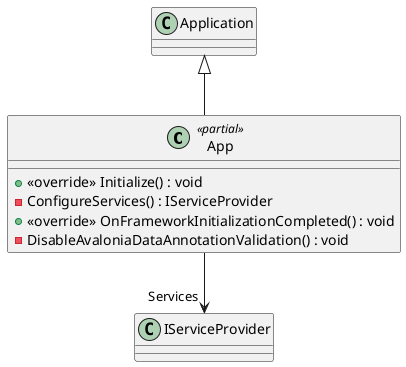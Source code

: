 @startuml
class App <<partial>> {
    + <<override>> Initialize() : void
    - ConfigureServices() : IServiceProvider
    + <<override>> OnFrameworkInitializationCompleted() : void
    - DisableAvaloniaDataAnnotationValidation() : void
}
Application <|-- App
App --> "Services" IServiceProvider
@enduml
